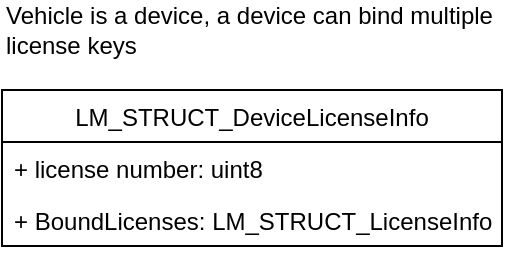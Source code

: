 <mxfile version="15.3.3" type="github">
  <diagram name="Page-1" id="b5b7bab2-c9e2-2cf4-8b2a-24fd1a2a6d21">
    <mxGraphModel dx="2306" dy="1559" grid="1" gridSize="10" guides="1" tooltips="1" connect="1" arrows="1" fold="1" page="1" pageScale="1" pageWidth="827" pageHeight="1169" background="none" math="0" shadow="0">
      <root>
        <mxCell id="0" />
        <mxCell id="1" parent="0" />
        <mxCell id="eWZiHwr-cefShIcIYomq-5" value="LM_STRUCT_DeviceLicenseInfo" style="swimlane;fontStyle=0;childLayout=stackLayout;horizontal=1;startSize=26;fillColor=none;horizontalStack=0;resizeParent=1;resizeParentMax=0;resizeLast=0;collapsible=1;marginBottom=0;hachureGap=4;pointerEvents=0;" vertex="1" parent="1">
          <mxGeometry x="-1610" y="-1000" width="250" height="78" as="geometry">
            <mxRectangle x="-1520" y="-1050" width="90" height="26" as="alternateBounds" />
          </mxGeometry>
        </mxCell>
        <mxCell id="eWZiHwr-cefShIcIYomq-6" value="+ license number: uint8" style="text;strokeColor=none;fillColor=none;align=left;verticalAlign=top;spacingLeft=4;spacingRight=4;overflow=hidden;rotatable=0;points=[[0,0.5],[1,0.5]];portConstraint=eastwest;" vertex="1" parent="eWZiHwr-cefShIcIYomq-5">
          <mxGeometry y="26" width="250" height="26" as="geometry" />
        </mxCell>
        <mxCell id="eWZiHwr-cefShIcIYomq-7" value="+ BoundLicenses: LM_STRUCT_LicenseInfo" style="text;strokeColor=none;fillColor=none;align=left;verticalAlign=top;spacingLeft=4;spacingRight=4;overflow=hidden;rotatable=0;points=[[0,0.5],[1,0.5]];portConstraint=eastwest;" vertex="1" parent="eWZiHwr-cefShIcIYomq-5">
          <mxGeometry y="52" width="250" height="26" as="geometry" />
        </mxCell>
        <mxCell id="eWZiHwr-cefShIcIYomq-9" value="Vehicle is a device, a device can bind multiple license keys" style="text;html=1;strokeColor=none;fillColor=none;align=left;verticalAlign=middle;whiteSpace=wrap;rounded=1;hachureGap=4;pointerEvents=0;" vertex="1" parent="1">
          <mxGeometry x="-1610" y="-1040" width="250" height="20" as="geometry" />
        </mxCell>
      </root>
    </mxGraphModel>
  </diagram>
</mxfile>
